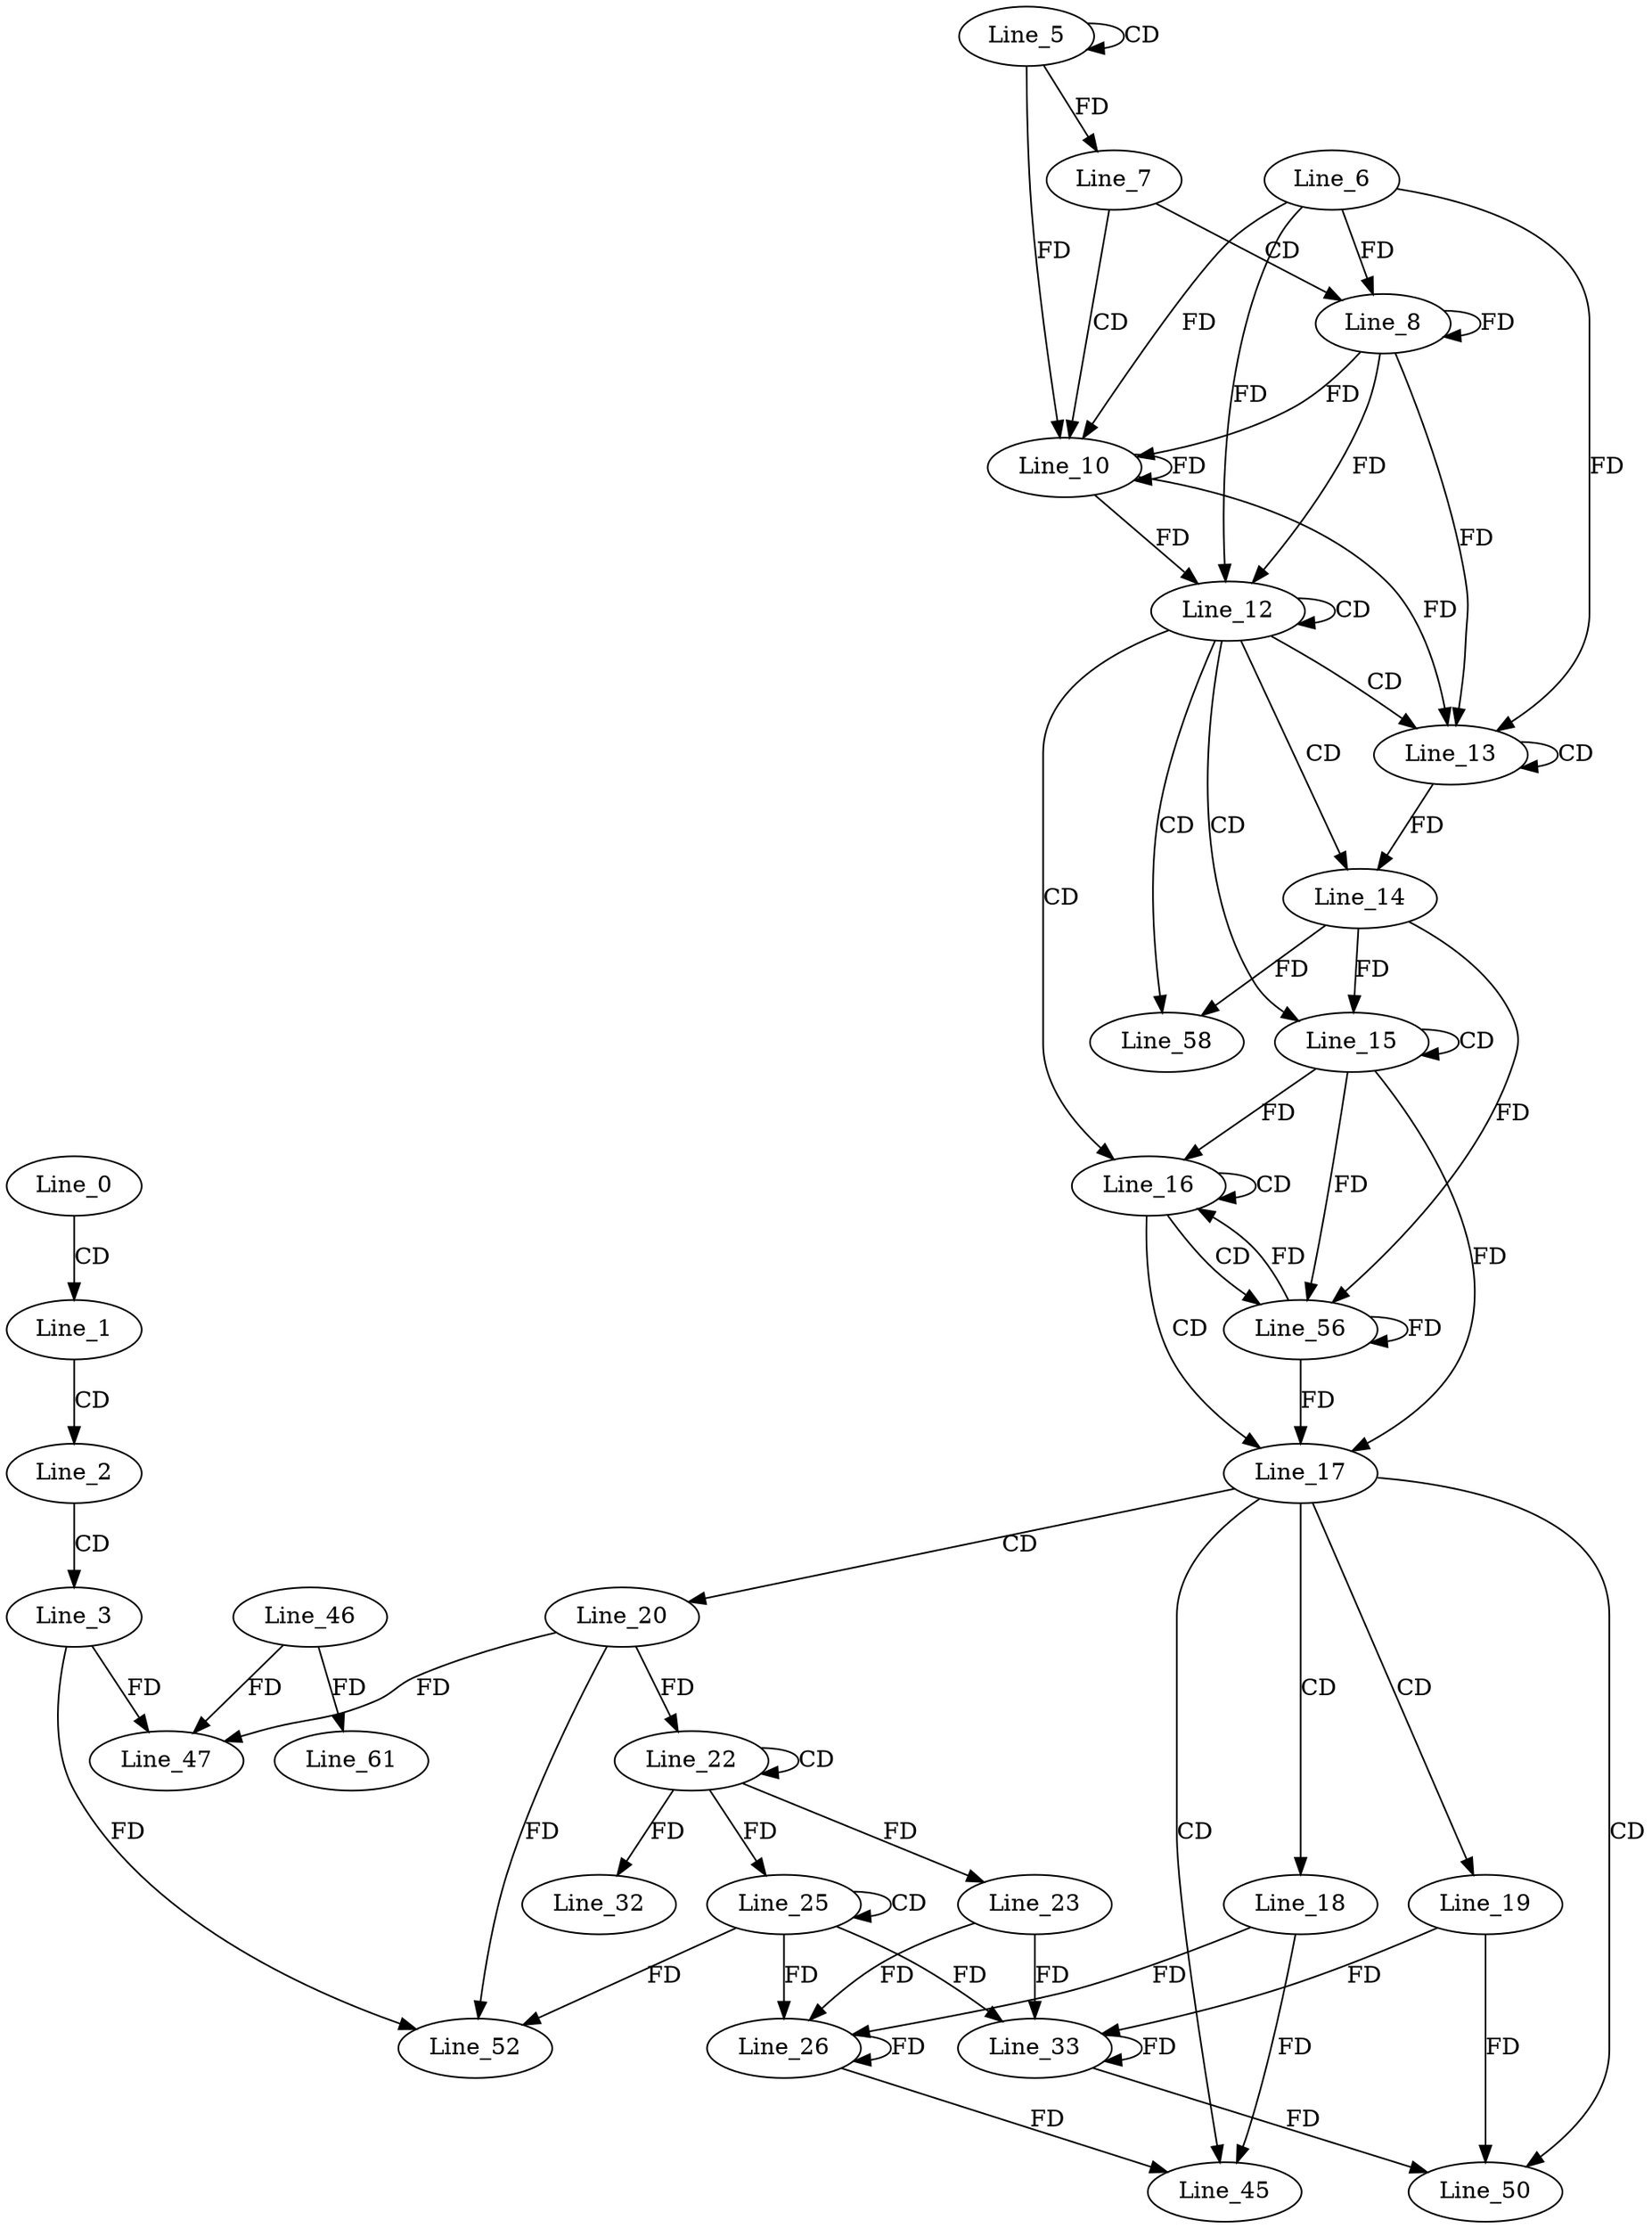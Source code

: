 digraph G {
  Line_0;
  Line_1;
  Line_2;
  Line_3;
  Line_5;
  Line_5;
  Line_7;
  Line_8;
  Line_6;
  Line_8;
  Line_10;
  Line_10;
  Line_12;
  Line_12;
  Line_13;
  Line_13;
  Line_14;
  Line_14;
  Line_15;
  Line_15;
  Line_16;
  Line_17;
  Line_17;
  Line_18;
  Line_19;
  Line_20;
  Line_22;
  Line_22;
  Line_23;
  Line_25;
  Line_25;
  Line_26;
  Line_26;
  Line_23;
  Line_32;
  Line_33;
  Line_33;
  Line_45;
  Line_47;
  Line_46;
  Line_50;
  Line_52;
  Line_56;
  Line_56;
  Line_58;
  Line_61;
  Line_0 -> Line_1 [ label="CD" ];
  Line_1 -> Line_2 [ label="CD" ];
  Line_2 -> Line_3 [ label="CD" ];
  Line_5 -> Line_5 [ label="CD" ];
  Line_5 -> Line_7 [ label="FD" ];
  Line_7 -> Line_8 [ label="CD" ];
  Line_6 -> Line_8 [ label="FD" ];
  Line_8 -> Line_8 [ label="FD" ];
  Line_7 -> Line_10 [ label="CD" ];
  Line_6 -> Line_10 [ label="FD" ];
  Line_8 -> Line_10 [ label="FD" ];
  Line_10 -> Line_10 [ label="FD" ];
  Line_5 -> Line_10 [ label="FD" ];
  Line_12 -> Line_12 [ label="CD" ];
  Line_6 -> Line_12 [ label="FD" ];
  Line_8 -> Line_12 [ label="FD" ];
  Line_10 -> Line_12 [ label="FD" ];
  Line_12 -> Line_13 [ label="CD" ];
  Line_13 -> Line_13 [ label="CD" ];
  Line_6 -> Line_13 [ label="FD" ];
  Line_8 -> Line_13 [ label="FD" ];
  Line_10 -> Line_13 [ label="FD" ];
  Line_12 -> Line_14 [ label="CD" ];
  Line_13 -> Line_14 [ label="FD" ];
  Line_12 -> Line_15 [ label="CD" ];
  Line_15 -> Line_15 [ label="CD" ];
  Line_14 -> Line_15 [ label="FD" ];
  Line_12 -> Line_16 [ label="CD" ];
  Line_16 -> Line_16 [ label="CD" ];
  Line_15 -> Line_16 [ label="FD" ];
  Line_16 -> Line_17 [ label="CD" ];
  Line_15 -> Line_17 [ label="FD" ];
  Line_17 -> Line_18 [ label="CD" ];
  Line_17 -> Line_19 [ label="CD" ];
  Line_17 -> Line_20 [ label="CD" ];
  Line_22 -> Line_22 [ label="CD" ];
  Line_20 -> Line_22 [ label="FD" ];
  Line_22 -> Line_23 [ label="FD" ];
  Line_25 -> Line_25 [ label="CD" ];
  Line_22 -> Line_25 [ label="FD" ];
  Line_18 -> Line_26 [ label="FD" ];
  Line_26 -> Line_26 [ label="FD" ];
  Line_25 -> Line_26 [ label="FD" ];
  Line_23 -> Line_26 [ label="FD" ];
  Line_22 -> Line_32 [ label="FD" ];
  Line_19 -> Line_33 [ label="FD" ];
  Line_33 -> Line_33 [ label="FD" ];
  Line_25 -> Line_33 [ label="FD" ];
  Line_23 -> Line_33 [ label="FD" ];
  Line_17 -> Line_45 [ label="CD" ];
  Line_18 -> Line_45 [ label="FD" ];
  Line_26 -> Line_45 [ label="FD" ];
  Line_3 -> Line_47 [ label="FD" ];
  Line_20 -> Line_47 [ label="FD" ];
  Line_46 -> Line_47 [ label="FD" ];
  Line_17 -> Line_50 [ label="CD" ];
  Line_19 -> Line_50 [ label="FD" ];
  Line_33 -> Line_50 [ label="FD" ];
  Line_3 -> Line_52 [ label="FD" ];
  Line_20 -> Line_52 [ label="FD" ];
  Line_25 -> Line_52 [ label="FD" ];
  Line_16 -> Line_56 [ label="CD" ];
  Line_56 -> Line_56 [ label="FD" ];
  Line_15 -> Line_56 [ label="FD" ];
  Line_14 -> Line_56 [ label="FD" ];
  Line_12 -> Line_58 [ label="CD" ];
  Line_14 -> Line_58 [ label="FD" ];
  Line_46 -> Line_61 [ label="FD" ];
  Line_56 -> Line_16 [ label="FD" ];
  Line_56 -> Line_17 [ label="FD" ];
}
